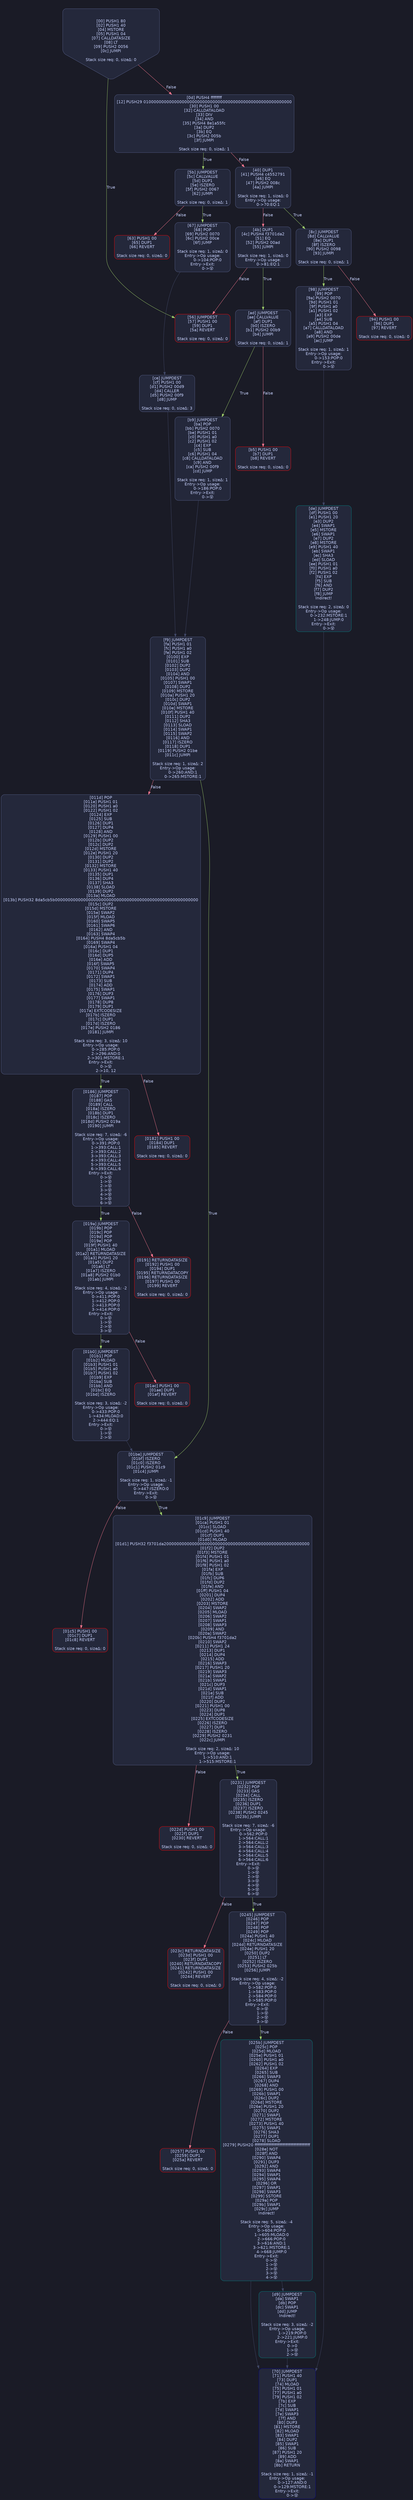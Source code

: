 digraph G {
    node [shape=box, style="filled, rounded", color="#565f89", fontcolor="#c0caf5", fontname="Helvetica", fillcolor="#24283b"];
    edge [color="#414868", fontcolor="#c0caf5", fontname="Helvetica"];
    bgcolor="#1a1b26";
    0 [ label = "[00] PUSH1 80
[02] PUSH1 40
[04] MSTORE
[05] PUSH1 04
[07] CALLDATASIZE
[08] LT
[09] PUSH2 0056
[0c] JUMPI

Stack size req: 0, sizeΔ: 0
" shape = invhouse]
    1 [ label = "[0d] PUSH4 ffffffff
[12] PUSH29 0100000000000000000000000000000000000000000000000000000000
[30] PUSH1 00
[32] CALLDATALOAD
[33] DIV
[34] AND
[35] PUSH4 8e1a55fc
[3a] DUP2
[3b] EQ
[3c] PUSH2 005b
[3f] JUMPI

Stack size req: 0, sizeΔ: 1
"]
    2 [ label = "[40] DUP1
[41] PUSH4 c4552791
[46] EQ
[47] PUSH2 008c
[4a] JUMPI

Stack size req: 1, sizeΔ: 0
Entry->Op usage:
	0->70:EQ:1
"]
    3 [ label = "[4b] DUP1
[4c] PUSH4 f3701da2
[51] EQ
[52] PUSH2 00ad
[55] JUMPI

Stack size req: 1, sizeΔ: 0
Entry->Op usage:
	0->81:EQ:1
"]
    4 [ label = "[56] JUMPDEST
[57] PUSH1 00
[59] DUP1
[5a] REVERT

Stack size req: 0, sizeΔ: 0
" color = "red"]
    5 [ label = "[5b] JUMPDEST
[5c] CALLVALUE
[5d] DUP1
[5e] ISZERO
[5f] PUSH2 0067
[62] JUMPI

Stack size req: 0, sizeΔ: 1
"]
    6 [ label = "[63] PUSH1 00
[65] DUP1
[66] REVERT

Stack size req: 0, sizeΔ: 0
" color = "red"]
    7 [ label = "[67] JUMPDEST
[68] POP
[69] PUSH2 0070
[6c] PUSH2 00ce
[6f] JUMP

Stack size req: 1, sizeΔ: 0
Entry->Op usage:
	0->104:POP:0
Entry->Exit:
	0->😵
"]
    8 [ label = "[70] JUMPDEST
[71] PUSH1 40
[73] DUP1
[74] MLOAD
[75] PUSH1 01
[77] PUSH1 a0
[79] PUSH1 02
[7b] EXP
[7c] SUB
[7d] SWAP1
[7e] SWAP3
[7f] AND
[80] DUP3
[81] MSTORE
[82] MLOAD
[83] SWAP1
[84] DUP2
[85] SWAP1
[86] SUB
[87] PUSH1 20
[89] ADD
[8a] SWAP1
[8b] RETURN

Stack size req: 1, sizeΔ: -1
Entry->Op usage:
	0->127:AND:0
	0->129:MSTORE:1
Entry->Exit:
	0->😵
" color = "darkblue"]
    9 [ label = "[8c] JUMPDEST
[8d] CALLVALUE
[8e] DUP1
[8f] ISZERO
[90] PUSH2 0098
[93] JUMPI

Stack size req: 0, sizeΔ: 1
"]
    10 [ label = "[94] PUSH1 00
[96] DUP1
[97] REVERT

Stack size req: 0, sizeΔ: 0
" color = "red"]
    11 [ label = "[98] JUMPDEST
[99] POP
[9a] PUSH2 0070
[9d] PUSH1 01
[9f] PUSH1 a0
[a1] PUSH1 02
[a3] EXP
[a4] SUB
[a5] PUSH1 04
[a7] CALLDATALOAD
[a8] AND
[a9] PUSH2 00de
[ac] JUMP

Stack size req: 1, sizeΔ: 1
Entry->Op usage:
	0->153:POP:0
Entry->Exit:
	0->😵
"]
    12 [ label = "[ad] JUMPDEST
[ae] CALLVALUE
[af] DUP1
[b0] ISZERO
[b1] PUSH2 00b9
[b4] JUMPI

Stack size req: 0, sizeΔ: 1
"]
    13 [ label = "[b5] PUSH1 00
[b7] DUP1
[b8] REVERT

Stack size req: 0, sizeΔ: 0
" color = "red"]
    14 [ label = "[b9] JUMPDEST
[ba] POP
[bb] PUSH2 0070
[be] PUSH1 01
[c0] PUSH1 a0
[c2] PUSH1 02
[c4] EXP
[c5] SUB
[c6] PUSH1 04
[c8] CALLDATALOAD
[c9] AND
[ca] PUSH2 00f9
[cd] JUMP

Stack size req: 1, sizeΔ: 1
Entry->Op usage:
	0->186:POP:0
Entry->Exit:
	0->😵
"]
    15 [ label = "[ce] JUMPDEST
[cf] PUSH1 00
[d1] PUSH2 00d9
[d4] CALLER
[d5] PUSH2 00f9
[d8] JUMP

Stack size req: 0, sizeΔ: 3
"]
    16 [ label = "[d9] JUMPDEST
[da] SWAP1
[db] POP
[dc] SWAP1
[dd] JUMP
Indirect!

Stack size req: 3, sizeΔ: -2
Entry->Op usage:
	1->219:POP:0
	2->221:JUMP:0
Entry->Exit:
	0->0
	1->😵
	2->😵
" color = "teal"]
    17 [ label = "[de] JUMPDEST
[df] PUSH1 00
[e1] PUSH1 20
[e3] DUP2
[e4] SWAP1
[e5] MSTORE
[e6] SWAP1
[e7] DUP2
[e8] MSTORE
[e9] PUSH1 40
[eb] SWAP1
[ec] SHA3
[ed] SLOAD
[ee] PUSH1 01
[f0] PUSH1 a0
[f2] PUSH1 02
[f4] EXP
[f5] SUB
[f6] AND
[f7] DUP2
[f8] JUMP
Indirect!

Stack size req: 2, sizeΔ: 0
Entry->Op usage:
	0->232:MSTORE:1
	1->248:JUMP:0
Entry->Exit:
	0->😵
" color = "teal"]
    18 [ label = "[f9] JUMPDEST
[fa] PUSH1 01
[fc] PUSH1 a0
[fe] PUSH1 02
[0100] EXP
[0101] SUB
[0102] DUP2
[0103] DUP2
[0104] AND
[0105] PUSH1 00
[0107] SWAP1
[0108] DUP2
[0109] MSTORE
[010a] PUSH1 20
[010c] DUP2
[010d] SWAP1
[010e] MSTORE
[010f] PUSH1 40
[0111] DUP2
[0112] SHA3
[0113] SLOAD
[0114] SWAP1
[0115] SWAP2
[0116] AND
[0117] ISZERO
[0118] DUP1
[0119] PUSH2 01be
[011c] JUMPI

Stack size req: 1, sizeΔ: 2
Entry->Op usage:
	0->260:AND:1
	0->265:MSTORE:1
"]
    19 [ label = "[011d] POP
[011e] PUSH1 01
[0120] PUSH1 a0
[0122] PUSH1 02
[0124] EXP
[0125] SUB
[0126] DUP1
[0127] DUP4
[0128] AND
[0129] PUSH1 00
[012b] DUP2
[012c] DUP2
[012d] MSTORE
[012e] PUSH1 20
[0130] DUP2
[0131] DUP2
[0132] MSTORE
[0133] PUSH1 40
[0135] DUP1
[0136] DUP4
[0137] SHA3
[0138] SLOAD
[0139] DUP2
[013a] MLOAD
[013b] PUSH32 8da5cb5b00000000000000000000000000000000000000000000000000000000
[015c] DUP2
[015d] MSTORE
[015e] SWAP2
[015f] MLOAD
[0160] SWAP5
[0161] SWAP6
[0162] AND
[0163] SWAP4
[0164] PUSH4 8da5cb5b
[0169] SWAP4
[016a] PUSH1 04
[016c] DUP1
[016d] DUP5
[016e] ADD
[016f] SWAP5
[0170] SWAP4
[0171] DUP4
[0172] SWAP1
[0173] SUB
[0174] ADD
[0175] SWAP1
[0176] DUP3
[0177] SWAP1
[0178] DUP8
[0179] DUP1
[017a] EXTCODESIZE
[017b] ISZERO
[017c] DUP1
[017d] ISZERO
[017e] PUSH2 0186
[0181] JUMPI

Stack size req: 3, sizeΔ: 10
Entry->Op usage:
	0->285:POP:0
	2->296:AND:0
	2->301:MSTORE:1
Entry->Exit:
	0->😵
	2->10, 12
"]
    20 [ label = "[0182] PUSH1 00
[0184] DUP1
[0185] REVERT

Stack size req: 0, sizeΔ: 0
" color = "red"]
    21 [ label = "[0186] JUMPDEST
[0187] POP
[0188] GAS
[0189] CALL
[018a] ISZERO
[018b] DUP1
[018c] ISZERO
[018d] PUSH2 019a
[0190] JUMPI

Stack size req: 7, sizeΔ: -6
Entry->Op usage:
	0->391:POP:0
	1->393:CALL:1
	2->393:CALL:2
	3->393:CALL:3
	4->393:CALL:4
	5->393:CALL:5
	6->393:CALL:6
Entry->Exit:
	0->😵
	1->😵
	2->😵
	3->😵
	4->😵
	5->😵
	6->😵
"]
    22 [ label = "[0191] RETURNDATASIZE
[0192] PUSH1 00
[0194] DUP1
[0195] RETURNDATACOPY
[0196] RETURNDATASIZE
[0197] PUSH1 00
[0199] REVERT

Stack size req: 0, sizeΔ: 0
" color = "red"]
    23 [ label = "[019a] JUMPDEST
[019b] POP
[019c] POP
[019d] POP
[019e] POP
[019f] PUSH1 40
[01a1] MLOAD
[01a2] RETURNDATASIZE
[01a3] PUSH1 20
[01a5] DUP2
[01a6] LT
[01a7] ISZERO
[01a8] PUSH2 01b0
[01ab] JUMPI

Stack size req: 4, sizeΔ: -2
Entry->Op usage:
	0->411:POP:0
	1->412:POP:0
	2->413:POP:0
	3->414:POP:0
Entry->Exit:
	0->😵
	1->😵
	2->😵
	3->😵
"]
    24 [ label = "[01ac] PUSH1 00
[01ae] DUP1
[01af] REVERT

Stack size req: 0, sizeΔ: 0
" color = "red"]
    25 [ label = "[01b0] JUMPDEST
[01b1] POP
[01b2] MLOAD
[01b3] PUSH1 01
[01b5] PUSH1 a0
[01b7] PUSH1 02
[01b9] EXP
[01ba] SUB
[01bb] AND
[01bc] EQ
[01bd] ISZERO

Stack size req: 3, sizeΔ: -2
Entry->Op usage:
	0->433:POP:0
	1->434:MLOAD:0
	2->444:EQ:1
Entry->Exit:
	0->😵
	1->😵
	2->😵
"]
    26 [ label = "[01be] JUMPDEST
[01bf] ISZERO
[01c0] ISZERO
[01c1] PUSH2 01c9
[01c4] JUMPI

Stack size req: 1, sizeΔ: -1
Entry->Op usage:
	0->447:ISZERO:0
Entry->Exit:
	0->😵
"]
    27 [ label = "[01c5] PUSH1 00
[01c7] DUP1
[01c8] REVERT

Stack size req: 0, sizeΔ: 0
" color = "red"]
    28 [ label = "[01c9] JUMPDEST
[01ca] PUSH1 01
[01cc] SLOAD
[01cd] PUSH1 40
[01cf] DUP1
[01d0] MLOAD
[01d1] PUSH32 f3701da200000000000000000000000000000000000000000000000000000000
[01f2] DUP2
[01f3] MSTORE
[01f4] PUSH1 01
[01f6] PUSH1 a0
[01f8] PUSH1 02
[01fa] EXP
[01fb] SUB
[01fc] DUP6
[01fd] DUP2
[01fe] AND
[01ff] PUSH1 04
[0201] DUP4
[0202] ADD
[0203] MSTORE
[0204] SWAP2
[0205] MLOAD
[0206] SWAP2
[0207] SWAP1
[0208] SWAP3
[0209] AND
[020a] SWAP2
[020b] PUSH4 f3701da2
[0210] SWAP2
[0211] PUSH1 24
[0213] DUP1
[0214] DUP4
[0215] ADD
[0216] SWAP3
[0217] PUSH1 20
[0219] SWAP3
[021a] SWAP2
[021b] SWAP1
[021c] DUP3
[021d] SWAP1
[021e] SUB
[021f] ADD
[0220] DUP2
[0221] PUSH1 00
[0223] DUP8
[0224] DUP1
[0225] EXTCODESIZE
[0226] ISZERO
[0227] DUP1
[0228] ISZERO
[0229] PUSH2 0231
[022c] JUMPI

Stack size req: 2, sizeΔ: 10
Entry->Op usage:
	1->510:AND:1
	1->515:MSTORE:1
"]
    29 [ label = "[022d] PUSH1 00
[022f] DUP1
[0230] REVERT

Stack size req: 0, sizeΔ: 0
" color = "red"]
    30 [ label = "[0231] JUMPDEST
[0232] POP
[0233] GAS
[0234] CALL
[0235] ISZERO
[0236] DUP1
[0237] ISZERO
[0238] PUSH2 0245
[023b] JUMPI

Stack size req: 7, sizeΔ: -6
Entry->Op usage:
	0->562:POP:0
	1->564:CALL:1
	2->564:CALL:2
	3->564:CALL:3
	4->564:CALL:4
	5->564:CALL:5
	6->564:CALL:6
Entry->Exit:
	0->😵
	1->😵
	2->😵
	3->😵
	4->😵
	5->😵
	6->😵
"]
    31 [ label = "[023c] RETURNDATASIZE
[023d] PUSH1 00
[023f] DUP1
[0240] RETURNDATACOPY
[0241] RETURNDATASIZE
[0242] PUSH1 00
[0244] REVERT

Stack size req: 0, sizeΔ: 0
" color = "red"]
    32 [ label = "[0245] JUMPDEST
[0246] POP
[0247] POP
[0248] POP
[0249] POP
[024a] PUSH1 40
[024c] MLOAD
[024d] RETURNDATASIZE
[024e] PUSH1 20
[0250] DUP2
[0251] LT
[0252] ISZERO
[0253] PUSH2 025b
[0256] JUMPI

Stack size req: 4, sizeΔ: -2
Entry->Op usage:
	0->582:POP:0
	1->583:POP:0
	2->584:POP:0
	3->585:POP:0
Entry->Exit:
	0->😵
	1->😵
	2->😵
	3->😵
"]
    33 [ label = "[0257] PUSH1 00
[0259] DUP1
[025a] REVERT

Stack size req: 0, sizeΔ: 0
" color = "red"]
    34 [ label = "[025b] JUMPDEST
[025c] POP
[025d] MLOAD
[025e] PUSH1 01
[0260] PUSH1 a0
[0262] PUSH1 02
[0264] EXP
[0265] SUB
[0266] SWAP3
[0267] DUP4
[0268] AND
[0269] PUSH1 00
[026b] SWAP1
[026c] DUP2
[026d] MSTORE
[026e] PUSH1 20
[0270] DUP2
[0271] SWAP1
[0272] MSTORE
[0273] PUSH1 40
[0275] SWAP1
[0276] SHA3
[0277] DUP1
[0278] SLOAD
[0279] PUSH20 ffffffffffffffffffffffffffffffffffffffff
[028e] NOT
[028f] AND
[0290] SWAP4
[0291] DUP3
[0292] AND
[0293] SWAP4
[0294] SWAP1
[0295] SWAP4
[0296] OR
[0297] SWAP1
[0298] SWAP3
[0299] SSTORE
[029a] POP
[029b] SWAP1
[029c] JUMP
Indirect!

Stack size req: 5, sizeΔ: -4
Entry->Op usage:
	0->604:POP:0
	1->605:MLOAD:0
	2->666:POP:0
	3->616:AND:1
	3->621:MSTORE:1
	4->668:JUMP:0
Entry->Exit:
	0->😵
	1->😵
	2->😵
	3->😵
	4->😵
" color = "teal"]
    0 -> 1 [ label = "False" color = "#f7768e"]
    0 -> 4 [ label = "True" color = "#9ece6a"]
    1 -> 2 [ label = "False" color = "#f7768e"]
    1 -> 5 [ label = "True" color = "#9ece6a"]
    2 -> 3 [ label = "False" color = "#f7768e"]
    2 -> 9 [ label = "True" color = "#9ece6a"]
    3 -> 4 [ label = "False" color = "#f7768e"]
    3 -> 12 [ label = "True" color = "#9ece6a"]
    5 -> 6 [ label = "False" color = "#f7768e"]
    5 -> 7 [ label = "True" color = "#9ece6a"]
    7 -> 15 [ ]
    9 -> 10 [ label = "False" color = "#f7768e"]
    9 -> 11 [ label = "True" color = "#9ece6a"]
    11 -> 17 [ ]
    12 -> 13 [ label = "False" color = "#f7768e"]
    12 -> 14 [ label = "True" color = "#9ece6a"]
    14 -> 18 [ ]
    15 -> 18 [ ]
    18 -> 19 [ label = "False" color = "#f7768e"]
    18 -> 26 [ label = "True" color = "#9ece6a"]
    19 -> 20 [ label = "False" color = "#f7768e"]
    19 -> 21 [ label = "True" color = "#9ece6a"]
    21 -> 22 [ label = "False" color = "#f7768e"]
    21 -> 23 [ label = "True" color = "#9ece6a"]
    23 -> 24 [ label = "False" color = "#f7768e"]
    23 -> 25 [ label = "True" color = "#9ece6a"]
    25 -> 26 [ ]
    26 -> 27 [ label = "False" color = "#f7768e"]
    26 -> 28 [ label = "True" color = "#9ece6a"]
    28 -> 29 [ label = "False" color = "#f7768e"]
    28 -> 30 [ label = "True" color = "#9ece6a"]
    30 -> 31 [ label = "False" color = "#f7768e"]
    30 -> 32 [ label = "True" color = "#9ece6a"]
    32 -> 33 [ label = "False" color = "#f7768e"]
    32 -> 34 [ label = "True" color = "#9ece6a"]
    34 -> 16 [ ]
    16 -> 8 [ ]
    17 -> 8 [ ]
    34 -> 8 [ ]

}
